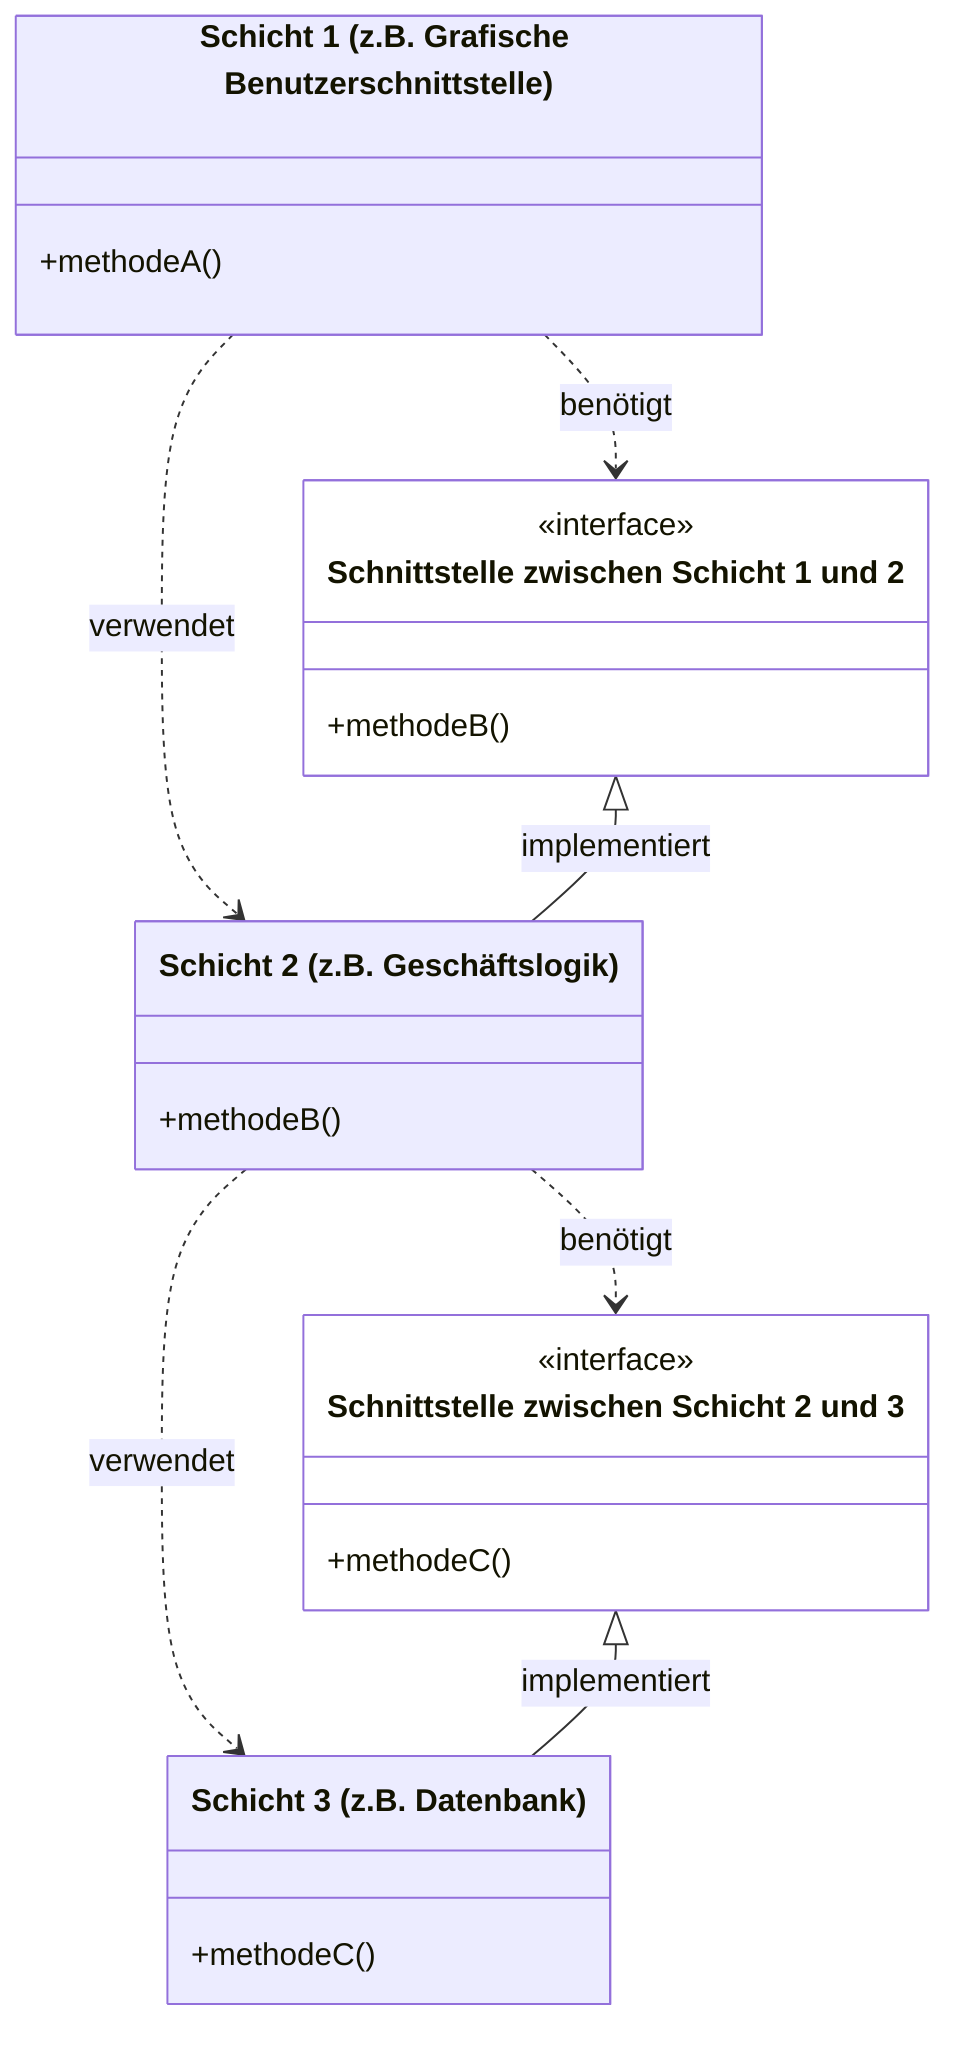 classDiagram

    class Schicht1["Schicht 1 (z.B. Grafische Benutzerschnittstelle)"] {
        +methodeA()
    }

    class Schicht2["Schicht 2 (z.B. Geschäftslogik)"] {
        +methodeB()
    }

    class Schicht3["Schicht 3 (z.B. Datenbank)"] {
        +methodeC()
    }

    class Schnittstelle12["Schnittstelle zwischen Schicht 1 und 2"] {
        <<interface>>
        +methodeB()
    }

    class Schnittstelle23["Schnittstelle zwischen Schicht 2 und 3"] {
        <<interface>>
        +methodeC()
    }

    Schicht1 ..> Schicht2: verwendet
    Schicht2 ..> Schicht3: verwendet

    Schicht1 ..> Schnittstelle12: benötigt
    Schnittstelle12 <|-- Schicht2: implementiert

    Schicht2 ..> Schnittstelle23: benötigt
    Schnittstelle23 <|-- Schicht3: implementiert

    style Schnittstelle12 fill:white
    style Schnittstelle23 fill:white